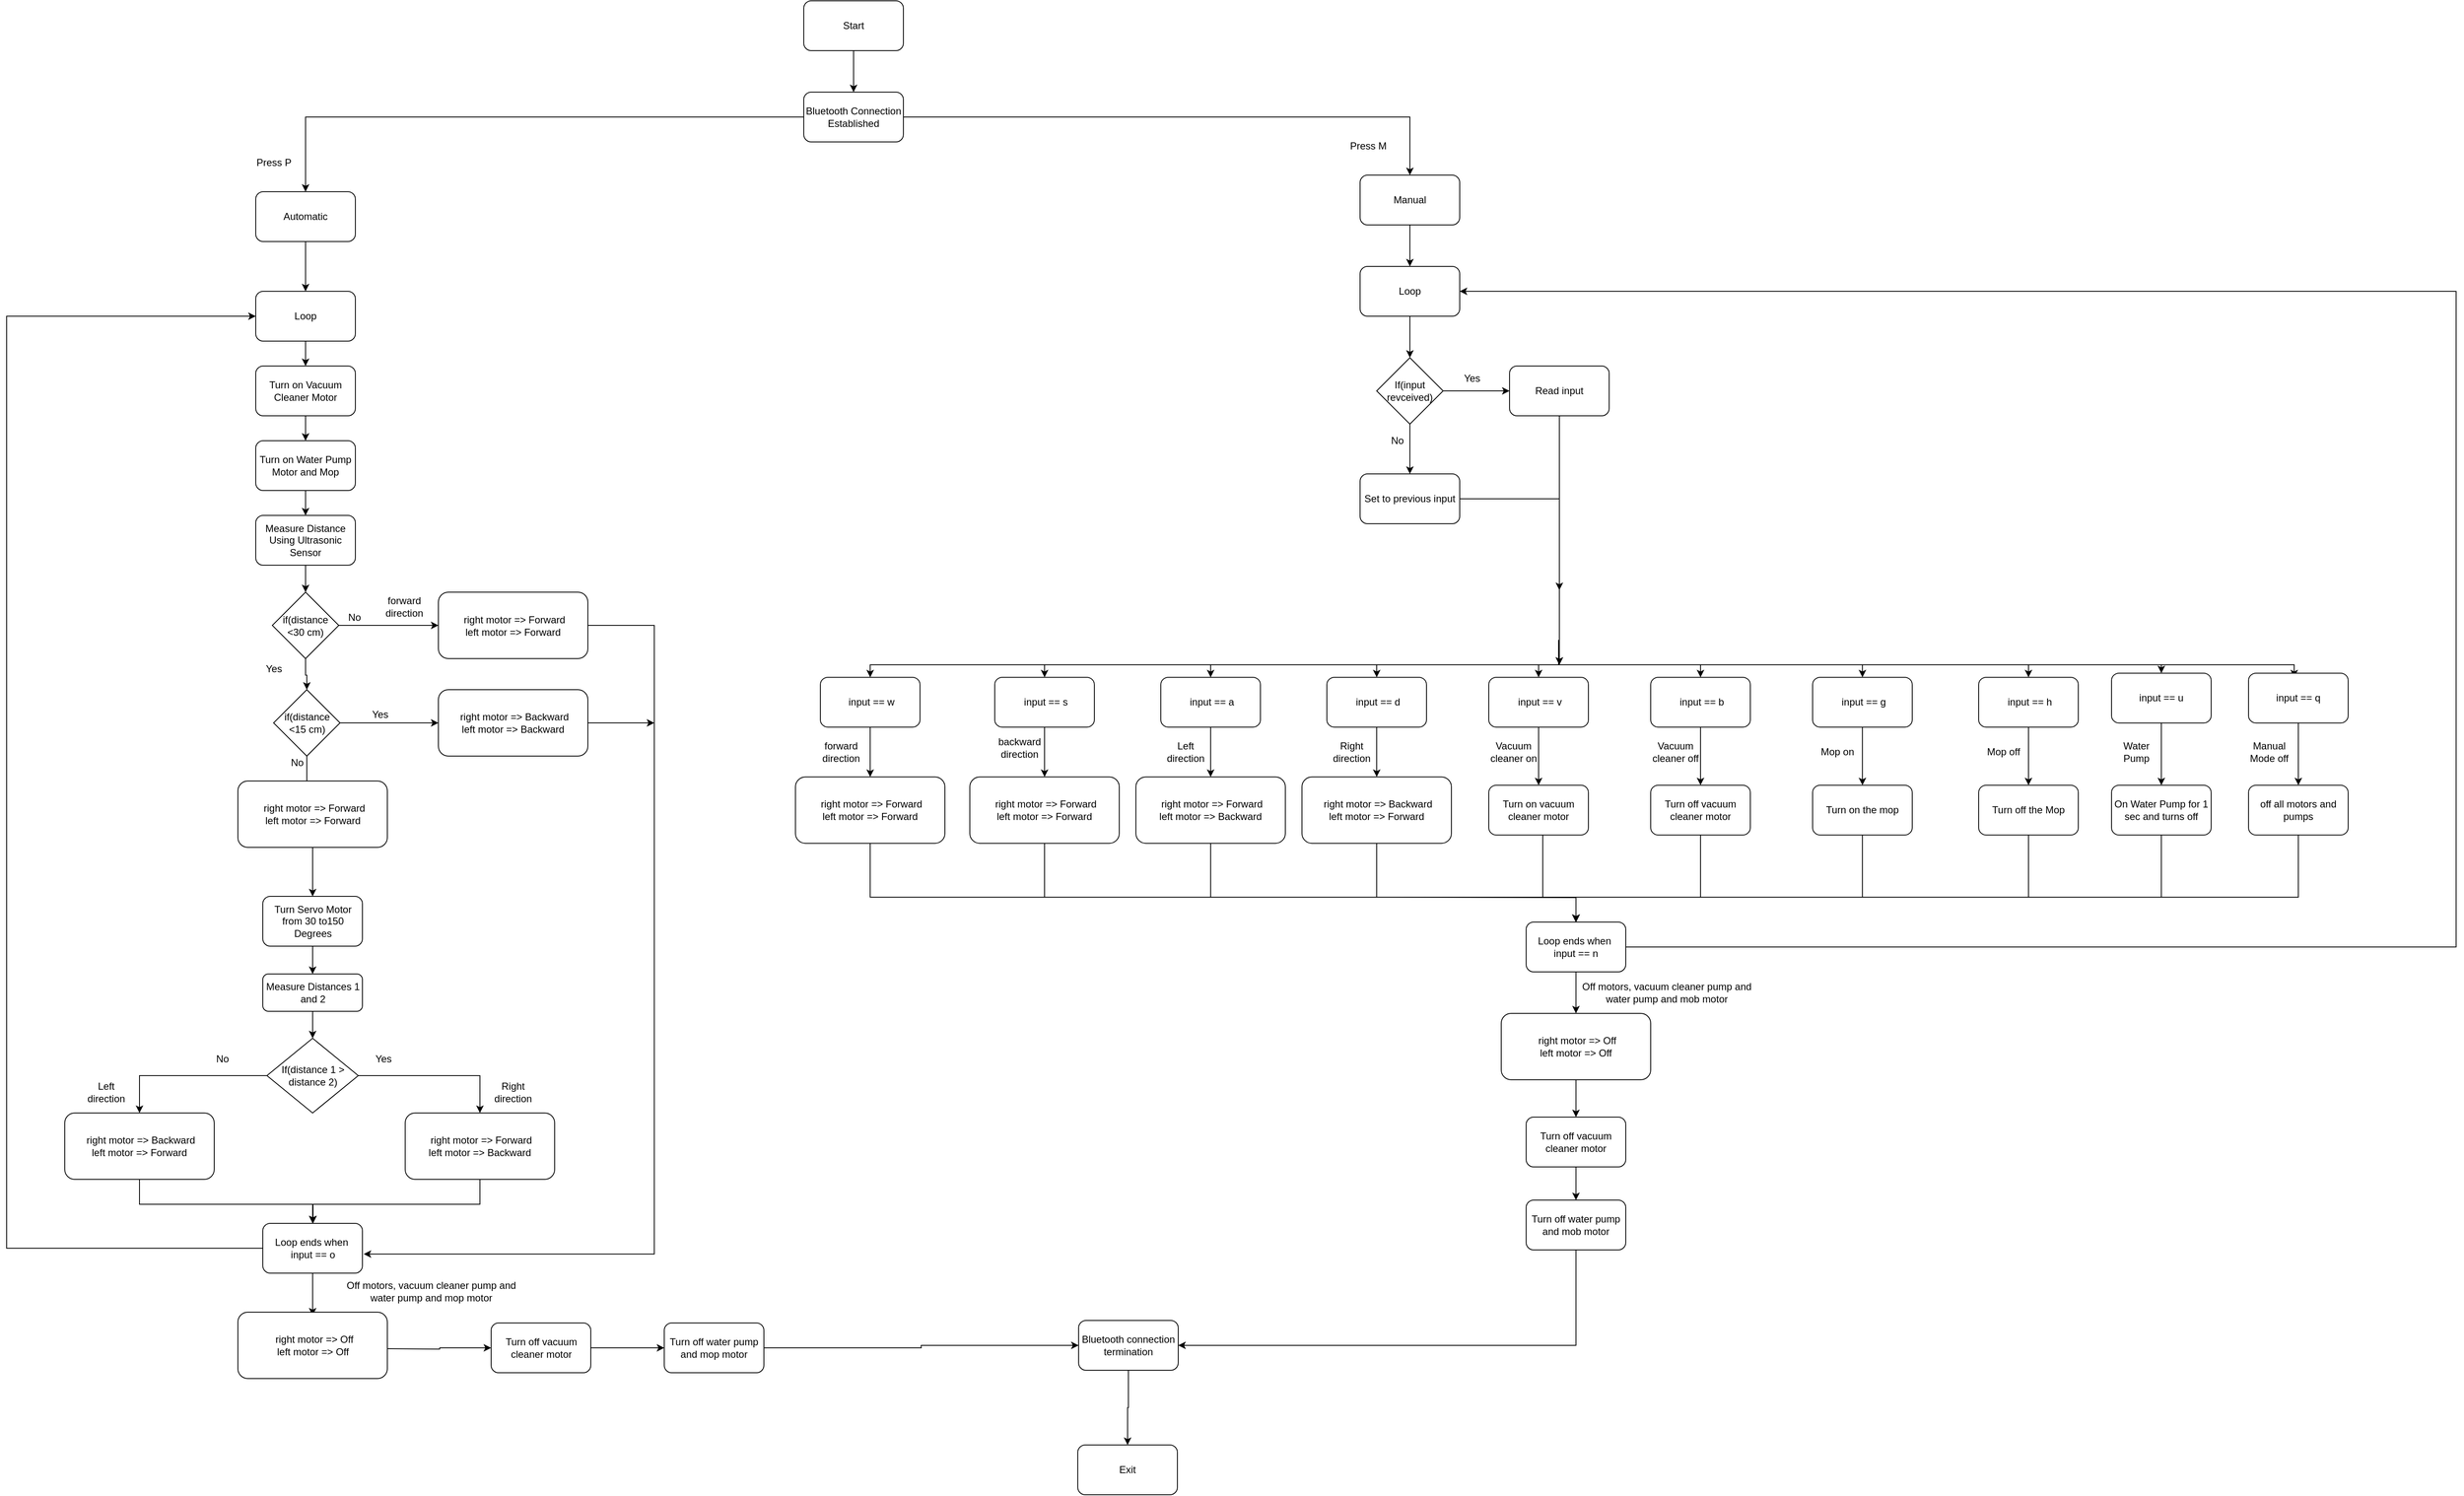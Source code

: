 <mxfile version="21.2.8" type="device">
  <diagram id="C5RBs43oDa-KdzZeNtuy" name="Page-1">
    <mxGraphModel dx="2704" dy="629" grid="1" gridSize="10" guides="1" tooltips="1" connect="1" arrows="1" fold="1" page="1" pageScale="1" pageWidth="827" pageHeight="1169" math="0" shadow="0">
      <root>
        <mxCell id="WIyWlLk6GJQsqaUBKTNV-0" />
        <mxCell id="WIyWlLk6GJQsqaUBKTNV-1" parent="WIyWlLk6GJQsqaUBKTNV-0" />
        <mxCell id="lOP-oivhJxufMwN-QA7x-158" style="edgeStyle=orthogonalEdgeStyle;rounded=0;orthogonalLoop=1;jettySize=auto;html=1;entryX=0.5;entryY=0;entryDx=0;entryDy=0;" parent="WIyWlLk6GJQsqaUBKTNV-1" source="lOP-oivhJxufMwN-QA7x-159" target="lOP-oivhJxufMwN-QA7x-300" edge="1">
          <mxGeometry relative="1" as="geometry" />
        </mxCell>
        <mxCell id="lOP-oivhJxufMwN-QA7x-159" value="Start" style="rounded=1;whiteSpace=wrap;html=1;" parent="WIyWlLk6GJQsqaUBKTNV-1" vertex="1">
          <mxGeometry x="-610" y="90" width="120" height="60" as="geometry" />
        </mxCell>
        <mxCell id="lOP-oivhJxufMwN-QA7x-160" style="edgeStyle=orthogonalEdgeStyle;rounded=0;orthogonalLoop=1;jettySize=auto;html=1;" parent="WIyWlLk6GJQsqaUBKTNV-1" source="lOP-oivhJxufMwN-QA7x-161" target="lOP-oivhJxufMwN-QA7x-224" edge="1">
          <mxGeometry relative="1" as="geometry" />
        </mxCell>
        <mxCell id="lOP-oivhJxufMwN-QA7x-161" value="Automatic" style="rounded=1;whiteSpace=wrap;html=1;" parent="WIyWlLk6GJQsqaUBKTNV-1" vertex="1">
          <mxGeometry x="-1270" y="320" width="120" height="60" as="geometry" />
        </mxCell>
        <mxCell id="lOP-oivhJxufMwN-QA7x-162" style="edgeStyle=orthogonalEdgeStyle;rounded=0;orthogonalLoop=1;jettySize=auto;html=1;entryX=0.5;entryY=0;entryDx=0;entryDy=0;" parent="WIyWlLk6GJQsqaUBKTNV-1" source="lOP-oivhJxufMwN-QA7x-163" target="lOP-oivhJxufMwN-QA7x-165" edge="1">
          <mxGeometry relative="1" as="geometry" />
        </mxCell>
        <mxCell id="lOP-oivhJxufMwN-QA7x-163" value="Manual" style="rounded=1;whiteSpace=wrap;html=1;" parent="WIyWlLk6GJQsqaUBKTNV-1" vertex="1">
          <mxGeometry x="60" y="300" width="120" height="60" as="geometry" />
        </mxCell>
        <mxCell id="lOP-oivhJxufMwN-QA7x-164" style="edgeStyle=orthogonalEdgeStyle;rounded=0;orthogonalLoop=1;jettySize=auto;html=1;entryX=0.5;entryY=0;entryDx=0;entryDy=0;" parent="WIyWlLk6GJQsqaUBKTNV-1" source="lOP-oivhJxufMwN-QA7x-165" target="lOP-oivhJxufMwN-QA7x-168" edge="1">
          <mxGeometry relative="1" as="geometry" />
        </mxCell>
        <mxCell id="lOP-oivhJxufMwN-QA7x-165" value="Loop" style="rounded=1;whiteSpace=wrap;html=1;" parent="WIyWlLk6GJQsqaUBKTNV-1" vertex="1">
          <mxGeometry x="60" y="410" width="120" height="60" as="geometry" />
        </mxCell>
        <mxCell id="lOP-oivhJxufMwN-QA7x-166" style="edgeStyle=orthogonalEdgeStyle;rounded=0;orthogonalLoop=1;jettySize=auto;html=1;" parent="WIyWlLk6GJQsqaUBKTNV-1" source="lOP-oivhJxufMwN-QA7x-168" target="lOP-oivhJxufMwN-QA7x-172" edge="1">
          <mxGeometry relative="1" as="geometry" />
        </mxCell>
        <mxCell id="lOP-oivhJxufMwN-QA7x-167" style="edgeStyle=orthogonalEdgeStyle;rounded=0;orthogonalLoop=1;jettySize=auto;html=1;" parent="WIyWlLk6GJQsqaUBKTNV-1" source="lOP-oivhJxufMwN-QA7x-168" target="lOP-oivhJxufMwN-QA7x-170" edge="1">
          <mxGeometry relative="1" as="geometry" />
        </mxCell>
        <mxCell id="lOP-oivhJxufMwN-QA7x-168" value="If(input revceived)" style="rhombus;whiteSpace=wrap;html=1;" parent="WIyWlLk6GJQsqaUBKTNV-1" vertex="1">
          <mxGeometry x="80" y="520" width="80" height="80" as="geometry" />
        </mxCell>
        <mxCell id="lOP-oivhJxufMwN-QA7x-169" style="edgeStyle=orthogonalEdgeStyle;rounded=0;orthogonalLoop=1;jettySize=auto;html=1;" parent="WIyWlLk6GJQsqaUBKTNV-1" source="lOP-oivhJxufMwN-QA7x-170" edge="1">
          <mxGeometry relative="1" as="geometry">
            <mxPoint x="300" y="890" as="targetPoint" />
            <Array as="points">
              <mxPoint x="300" y="770" />
              <mxPoint x="300" y="770" />
            </Array>
          </mxGeometry>
        </mxCell>
        <mxCell id="1egXLDII_jrvKTKSZHSr-27" style="edgeStyle=orthogonalEdgeStyle;rounded=0;orthogonalLoop=1;jettySize=auto;html=1;" parent="WIyWlLk6GJQsqaUBKTNV-1" source="lOP-oivhJxufMwN-QA7x-170" target="lOP-oivhJxufMwN-QA7x-188" edge="1">
          <mxGeometry relative="1" as="geometry">
            <Array as="points">
              <mxPoint x="300" y="890" />
              <mxPoint x="-530" y="890" />
            </Array>
          </mxGeometry>
        </mxCell>
        <mxCell id="1egXLDII_jrvKTKSZHSr-28" style="edgeStyle=orthogonalEdgeStyle;rounded=0;orthogonalLoop=1;jettySize=auto;html=1;" parent="WIyWlLk6GJQsqaUBKTNV-1" source="lOP-oivhJxufMwN-QA7x-170" target="lOP-oivhJxufMwN-QA7x-190" edge="1">
          <mxGeometry relative="1" as="geometry">
            <Array as="points">
              <mxPoint x="300" y="890" />
              <mxPoint x="-320" y="890" />
            </Array>
          </mxGeometry>
        </mxCell>
        <mxCell id="1egXLDII_jrvKTKSZHSr-29" style="edgeStyle=orthogonalEdgeStyle;rounded=0;orthogonalLoop=1;jettySize=auto;html=1;" parent="WIyWlLk6GJQsqaUBKTNV-1" source="lOP-oivhJxufMwN-QA7x-170" target="lOP-oivhJxufMwN-QA7x-192" edge="1">
          <mxGeometry relative="1" as="geometry">
            <Array as="points">
              <mxPoint x="300" y="890" />
              <mxPoint x="-120" y="890" />
            </Array>
          </mxGeometry>
        </mxCell>
        <mxCell id="1egXLDII_jrvKTKSZHSr-30" style="edgeStyle=orthogonalEdgeStyle;rounded=0;orthogonalLoop=1;jettySize=auto;html=1;" parent="WIyWlLk6GJQsqaUBKTNV-1" source="lOP-oivhJxufMwN-QA7x-170" target="lOP-oivhJxufMwN-QA7x-194" edge="1">
          <mxGeometry relative="1" as="geometry">
            <Array as="points">
              <mxPoint x="300" y="890" />
              <mxPoint x="80" y="890" />
            </Array>
          </mxGeometry>
        </mxCell>
        <mxCell id="1egXLDII_jrvKTKSZHSr-32" style="edgeStyle=orthogonalEdgeStyle;rounded=0;orthogonalLoop=1;jettySize=auto;html=1;" parent="WIyWlLk6GJQsqaUBKTNV-1" source="lOP-oivhJxufMwN-QA7x-170" edge="1">
          <mxGeometry relative="1" as="geometry">
            <mxPoint x="300" y="800" as="targetPoint" />
          </mxGeometry>
        </mxCell>
        <mxCell id="1egXLDII_jrvKTKSZHSr-33" style="edgeStyle=orthogonalEdgeStyle;rounded=0;orthogonalLoop=1;jettySize=auto;html=1;" parent="WIyWlLk6GJQsqaUBKTNV-1" source="lOP-oivhJxufMwN-QA7x-170" target="lOP-oivhJxufMwN-QA7x-207" edge="1">
          <mxGeometry relative="1" as="geometry">
            <Array as="points">
              <mxPoint x="300" y="890" />
              <mxPoint x="470" y="890" />
            </Array>
          </mxGeometry>
        </mxCell>
        <mxCell id="1egXLDII_jrvKTKSZHSr-35" style="edgeStyle=orthogonalEdgeStyle;rounded=0;orthogonalLoop=1;jettySize=auto;html=1;entryX=0.5;entryY=0;entryDx=0;entryDy=0;" parent="WIyWlLk6GJQsqaUBKTNV-1" source="lOP-oivhJxufMwN-QA7x-170" target="lOP-oivhJxufMwN-QA7x-209" edge="1">
          <mxGeometry relative="1" as="geometry">
            <Array as="points">
              <mxPoint x="300" y="890" />
              <mxPoint x="665" y="890" />
            </Array>
          </mxGeometry>
        </mxCell>
        <mxCell id="1egXLDII_jrvKTKSZHSr-36" style="edgeStyle=orthogonalEdgeStyle;rounded=0;orthogonalLoop=1;jettySize=auto;html=1;" parent="WIyWlLk6GJQsqaUBKTNV-1" source="lOP-oivhJxufMwN-QA7x-170" target="lOP-oivhJxufMwN-QA7x-211" edge="1">
          <mxGeometry relative="1" as="geometry">
            <Array as="points">
              <mxPoint x="300" y="890" />
              <mxPoint x="865" y="890" />
            </Array>
          </mxGeometry>
        </mxCell>
        <mxCell id="1egXLDII_jrvKTKSZHSr-37" style="edgeStyle=orthogonalEdgeStyle;rounded=0;orthogonalLoop=1;jettySize=auto;html=1;" parent="WIyWlLk6GJQsqaUBKTNV-1" source="lOP-oivhJxufMwN-QA7x-170" target="OtY0IAZF2U9ptVv0vsev-0" edge="1">
          <mxGeometry relative="1" as="geometry">
            <Array as="points">
              <mxPoint x="300" y="890" />
              <mxPoint x="1025" y="890" />
            </Array>
          </mxGeometry>
        </mxCell>
        <mxCell id="1egXLDII_jrvKTKSZHSr-38" style="edgeStyle=orthogonalEdgeStyle;rounded=0;orthogonalLoop=1;jettySize=auto;html=1;" parent="WIyWlLk6GJQsqaUBKTNV-1" source="lOP-oivhJxufMwN-QA7x-170" target="lOP-oivhJxufMwN-QA7x-205" edge="1">
          <mxGeometry relative="1" as="geometry">
            <Array as="points">
              <mxPoint x="300" y="890" />
              <mxPoint x="275" y="890" />
            </Array>
          </mxGeometry>
        </mxCell>
        <mxCell id="lOP-oivhJxufMwN-QA7x-170" value="Read input" style="rounded=1;whiteSpace=wrap;html=1;" parent="WIyWlLk6GJQsqaUBKTNV-1" vertex="1">
          <mxGeometry x="240" y="530" width="120" height="60" as="geometry" />
        </mxCell>
        <mxCell id="lOP-oivhJxufMwN-QA7x-171" style="edgeStyle=orthogonalEdgeStyle;rounded=0;orthogonalLoop=1;jettySize=auto;html=1;" parent="WIyWlLk6GJQsqaUBKTNV-1" source="lOP-oivhJxufMwN-QA7x-172" edge="1">
          <mxGeometry relative="1" as="geometry">
            <mxPoint x="300" y="890" as="targetPoint" />
            <Array as="points">
              <mxPoint x="300" y="690" />
            </Array>
          </mxGeometry>
        </mxCell>
        <mxCell id="lOP-oivhJxufMwN-QA7x-172" value="Set to previous input" style="rounded=1;whiteSpace=wrap;html=1;" parent="WIyWlLk6GJQsqaUBKTNV-1" vertex="1">
          <mxGeometry x="60" y="660" width="120" height="60" as="geometry" />
        </mxCell>
        <mxCell id="lOP-oivhJxufMwN-QA7x-187" style="edgeStyle=orthogonalEdgeStyle;rounded=0;orthogonalLoop=1;jettySize=auto;html=1;entryX=0.5;entryY=0;entryDx=0;entryDy=0;" parent="WIyWlLk6GJQsqaUBKTNV-1" source="lOP-oivhJxufMwN-QA7x-188" target="lOP-oivhJxufMwN-QA7x-196" edge="1">
          <mxGeometry relative="1" as="geometry" />
        </mxCell>
        <mxCell id="lOP-oivhJxufMwN-QA7x-188" value="&amp;nbsp;input == w" style="rounded=1;whiteSpace=wrap;html=1;" parent="WIyWlLk6GJQsqaUBKTNV-1" vertex="1">
          <mxGeometry x="-590" y="905.07" width="120" height="60" as="geometry" />
        </mxCell>
        <mxCell id="lOP-oivhJxufMwN-QA7x-189" style="edgeStyle=orthogonalEdgeStyle;rounded=0;orthogonalLoop=1;jettySize=auto;html=1;" parent="WIyWlLk6GJQsqaUBKTNV-1" source="lOP-oivhJxufMwN-QA7x-190" target="lOP-oivhJxufMwN-QA7x-198" edge="1">
          <mxGeometry relative="1" as="geometry" />
        </mxCell>
        <mxCell id="lOP-oivhJxufMwN-QA7x-190" value="&amp;nbsp;input == s" style="rounded=1;whiteSpace=wrap;html=1;" parent="WIyWlLk6GJQsqaUBKTNV-1" vertex="1">
          <mxGeometry x="-380" y="905.07" width="120" height="60" as="geometry" />
        </mxCell>
        <mxCell id="lOP-oivhJxufMwN-QA7x-191" style="edgeStyle=orthogonalEdgeStyle;rounded=0;orthogonalLoop=1;jettySize=auto;html=1;" parent="WIyWlLk6GJQsqaUBKTNV-1" source="lOP-oivhJxufMwN-QA7x-192" target="lOP-oivhJxufMwN-QA7x-201" edge="1">
          <mxGeometry relative="1" as="geometry" />
        </mxCell>
        <mxCell id="lOP-oivhJxufMwN-QA7x-192" value="&amp;nbsp;input == a" style="rounded=1;whiteSpace=wrap;html=1;" parent="WIyWlLk6GJQsqaUBKTNV-1" vertex="1">
          <mxGeometry x="-180" y="905.07" width="120" height="60" as="geometry" />
        </mxCell>
        <mxCell id="lOP-oivhJxufMwN-QA7x-193" style="edgeStyle=orthogonalEdgeStyle;rounded=0;orthogonalLoop=1;jettySize=auto;html=1;entryX=0.5;entryY=0;entryDx=0;entryDy=0;" parent="WIyWlLk6GJQsqaUBKTNV-1" source="lOP-oivhJxufMwN-QA7x-194" target="lOP-oivhJxufMwN-QA7x-203" edge="1">
          <mxGeometry relative="1" as="geometry" />
        </mxCell>
        <mxCell id="lOP-oivhJxufMwN-QA7x-194" value="&amp;nbsp;input == d" style="rounded=1;whiteSpace=wrap;html=1;" parent="WIyWlLk6GJQsqaUBKTNV-1" vertex="1">
          <mxGeometry x="20" y="905.07" width="120" height="60" as="geometry" />
        </mxCell>
        <mxCell id="lOP-oivhJxufMwN-QA7x-195" style="edgeStyle=orthogonalEdgeStyle;rounded=0;orthogonalLoop=1;jettySize=auto;html=1;" parent="WIyWlLk6GJQsqaUBKTNV-1" source="lOP-oivhJxufMwN-QA7x-196" target="lOP-oivhJxufMwN-QA7x-222" edge="1">
          <mxGeometry relative="1" as="geometry">
            <Array as="points">
              <mxPoint x="-530" y="1170" />
              <mxPoint x="320" y="1170" />
            </Array>
          </mxGeometry>
        </mxCell>
        <mxCell id="lOP-oivhJxufMwN-QA7x-196" value="&amp;nbsp;right motor =&amp;gt; Forward&lt;br&gt;left motor =&amp;gt; Forward" style="rounded=1;whiteSpace=wrap;html=1;" parent="WIyWlLk6GJQsqaUBKTNV-1" vertex="1">
          <mxGeometry x="-620" y="1025.07" width="180" height="80" as="geometry" />
        </mxCell>
        <mxCell id="lOP-oivhJxufMwN-QA7x-197" style="edgeStyle=orthogonalEdgeStyle;rounded=0;orthogonalLoop=1;jettySize=auto;html=1;" parent="WIyWlLk6GJQsqaUBKTNV-1" source="lOP-oivhJxufMwN-QA7x-198" target="lOP-oivhJxufMwN-QA7x-222" edge="1">
          <mxGeometry relative="1" as="geometry">
            <Array as="points">
              <mxPoint x="-320" y="1170" />
              <mxPoint x="320" y="1170" />
            </Array>
          </mxGeometry>
        </mxCell>
        <mxCell id="lOP-oivhJxufMwN-QA7x-198" value="&amp;nbsp;right motor =&amp;gt; Forward&lt;br&gt;left motor =&amp;gt; Forward" style="rounded=1;whiteSpace=wrap;html=1;" parent="WIyWlLk6GJQsqaUBKTNV-1" vertex="1">
          <mxGeometry x="-410" y="1025.07" width="180" height="80" as="geometry" />
        </mxCell>
        <mxCell id="lOP-oivhJxufMwN-QA7x-199" style="edgeStyle=orthogonalEdgeStyle;rounded=0;orthogonalLoop=1;jettySize=auto;html=1;" parent="WIyWlLk6GJQsqaUBKTNV-1" target="lOP-oivhJxufMwN-QA7x-222" edge="1">
          <mxGeometry relative="1" as="geometry">
            <mxPoint x="90" y="1170" as="sourcePoint" />
          </mxGeometry>
        </mxCell>
        <mxCell id="lOP-oivhJxufMwN-QA7x-200" style="edgeStyle=orthogonalEdgeStyle;rounded=0;orthogonalLoop=1;jettySize=auto;html=1;" parent="WIyWlLk6GJQsqaUBKTNV-1" source="lOP-oivhJxufMwN-QA7x-201" target="lOP-oivhJxufMwN-QA7x-222" edge="1">
          <mxGeometry relative="1" as="geometry">
            <Array as="points">
              <mxPoint x="-120" y="1170" />
              <mxPoint x="320" y="1170" />
            </Array>
          </mxGeometry>
        </mxCell>
        <mxCell id="lOP-oivhJxufMwN-QA7x-201" value="&amp;nbsp;right motor =&amp;gt; Forward&lt;br&gt;left motor =&amp;gt; Backward" style="rounded=1;whiteSpace=wrap;html=1;" parent="WIyWlLk6GJQsqaUBKTNV-1" vertex="1">
          <mxGeometry x="-210" y="1025.07" width="180" height="80" as="geometry" />
        </mxCell>
        <mxCell id="lOP-oivhJxufMwN-QA7x-202" style="edgeStyle=orthogonalEdgeStyle;rounded=0;orthogonalLoop=1;jettySize=auto;html=1;" parent="WIyWlLk6GJQsqaUBKTNV-1" source="lOP-oivhJxufMwN-QA7x-203" target="lOP-oivhJxufMwN-QA7x-222" edge="1">
          <mxGeometry relative="1" as="geometry">
            <Array as="points">
              <mxPoint x="80" y="1170" />
              <mxPoint x="320" y="1170" />
            </Array>
          </mxGeometry>
        </mxCell>
        <mxCell id="lOP-oivhJxufMwN-QA7x-203" value="&amp;nbsp;right motor =&amp;gt; Backward&lt;br&gt;left motor =&amp;gt; Forward" style="rounded=1;whiteSpace=wrap;html=1;" parent="WIyWlLk6GJQsqaUBKTNV-1" vertex="1">
          <mxGeometry x="-10" y="1025.07" width="180" height="80" as="geometry" />
        </mxCell>
        <mxCell id="lOP-oivhJxufMwN-QA7x-204" style="edgeStyle=orthogonalEdgeStyle;rounded=0;orthogonalLoop=1;jettySize=auto;html=1;" parent="WIyWlLk6GJQsqaUBKTNV-1" source="lOP-oivhJxufMwN-QA7x-205" target="lOP-oivhJxufMwN-QA7x-213" edge="1">
          <mxGeometry relative="1" as="geometry" />
        </mxCell>
        <mxCell id="lOP-oivhJxufMwN-QA7x-205" value="&amp;nbsp;input == v" style="rounded=1;whiteSpace=wrap;html=1;" parent="WIyWlLk6GJQsqaUBKTNV-1" vertex="1">
          <mxGeometry x="215" y="905.07" width="120" height="60" as="geometry" />
        </mxCell>
        <mxCell id="lOP-oivhJxufMwN-QA7x-206" style="edgeStyle=orthogonalEdgeStyle;rounded=0;orthogonalLoop=1;jettySize=auto;html=1;" parent="WIyWlLk6GJQsqaUBKTNV-1" source="lOP-oivhJxufMwN-QA7x-207" target="lOP-oivhJxufMwN-QA7x-215" edge="1">
          <mxGeometry relative="1" as="geometry" />
        </mxCell>
        <mxCell id="lOP-oivhJxufMwN-QA7x-207" value="&amp;nbsp;input == b" style="rounded=1;whiteSpace=wrap;html=1;" parent="WIyWlLk6GJQsqaUBKTNV-1" vertex="1">
          <mxGeometry x="410" y="905.07" width="120" height="60" as="geometry" />
        </mxCell>
        <mxCell id="lOP-oivhJxufMwN-QA7x-208" style="edgeStyle=orthogonalEdgeStyle;rounded=0;orthogonalLoop=1;jettySize=auto;html=1;" parent="WIyWlLk6GJQsqaUBKTNV-1" source="lOP-oivhJxufMwN-QA7x-209" target="lOP-oivhJxufMwN-QA7x-217" edge="1">
          <mxGeometry relative="1" as="geometry" />
        </mxCell>
        <mxCell id="lOP-oivhJxufMwN-QA7x-209" value="&amp;nbsp;input == g" style="rounded=1;whiteSpace=wrap;html=1;" parent="WIyWlLk6GJQsqaUBKTNV-1" vertex="1">
          <mxGeometry x="605" y="905.07" width="120" height="60" as="geometry" />
        </mxCell>
        <mxCell id="lOP-oivhJxufMwN-QA7x-210" style="edgeStyle=orthogonalEdgeStyle;rounded=0;orthogonalLoop=1;jettySize=auto;html=1;" parent="WIyWlLk6GJQsqaUBKTNV-1" source="lOP-oivhJxufMwN-QA7x-211" target="lOP-oivhJxufMwN-QA7x-219" edge="1">
          <mxGeometry relative="1" as="geometry" />
        </mxCell>
        <mxCell id="lOP-oivhJxufMwN-QA7x-211" value="&amp;nbsp;input == h" style="rounded=1;whiteSpace=wrap;html=1;" parent="WIyWlLk6GJQsqaUBKTNV-1" vertex="1">
          <mxGeometry x="805" y="905.07" width="120" height="60" as="geometry" />
        </mxCell>
        <mxCell id="lOP-oivhJxufMwN-QA7x-212" style="edgeStyle=orthogonalEdgeStyle;rounded=0;orthogonalLoop=1;jettySize=auto;html=1;entryX=0.5;entryY=0;entryDx=0;entryDy=0;" parent="WIyWlLk6GJQsqaUBKTNV-1" source="lOP-oivhJxufMwN-QA7x-213" target="lOP-oivhJxufMwN-QA7x-222" edge="1">
          <mxGeometry relative="1" as="geometry">
            <Array as="points">
              <mxPoint x="280" y="1170" />
              <mxPoint x="320" y="1170" />
            </Array>
          </mxGeometry>
        </mxCell>
        <mxCell id="lOP-oivhJxufMwN-QA7x-213" value="Turn on vacuum cleaner motor" style="rounded=1;whiteSpace=wrap;html=1;" parent="WIyWlLk6GJQsqaUBKTNV-1" vertex="1">
          <mxGeometry x="215" y="1035.07" width="120" height="60" as="geometry" />
        </mxCell>
        <mxCell id="1egXLDII_jrvKTKSZHSr-39" style="edgeStyle=orthogonalEdgeStyle;rounded=0;orthogonalLoop=1;jettySize=auto;html=1;" parent="WIyWlLk6GJQsqaUBKTNV-1" source="lOP-oivhJxufMwN-QA7x-215" target="lOP-oivhJxufMwN-QA7x-222" edge="1">
          <mxGeometry relative="1" as="geometry">
            <Array as="points">
              <mxPoint x="470" y="1170" />
              <mxPoint x="320" y="1170" />
            </Array>
          </mxGeometry>
        </mxCell>
        <mxCell id="lOP-oivhJxufMwN-QA7x-215" value="Turn off vacuum cleaner motor" style="rounded=1;whiteSpace=wrap;html=1;" parent="WIyWlLk6GJQsqaUBKTNV-1" vertex="1">
          <mxGeometry x="410" y="1035.07" width="120" height="60" as="geometry" />
        </mxCell>
        <mxCell id="1egXLDII_jrvKTKSZHSr-40" style="edgeStyle=orthogonalEdgeStyle;rounded=0;orthogonalLoop=1;jettySize=auto;html=1;" parent="WIyWlLk6GJQsqaUBKTNV-1" source="lOP-oivhJxufMwN-QA7x-217" target="lOP-oivhJxufMwN-QA7x-222" edge="1">
          <mxGeometry relative="1" as="geometry">
            <Array as="points">
              <mxPoint x="665" y="1170" />
              <mxPoint x="320" y="1170" />
            </Array>
          </mxGeometry>
        </mxCell>
        <mxCell id="lOP-oivhJxufMwN-QA7x-217" value="Turn on the mop" style="rounded=1;whiteSpace=wrap;html=1;" parent="WIyWlLk6GJQsqaUBKTNV-1" vertex="1">
          <mxGeometry x="605" y="1035.07" width="120" height="60" as="geometry" />
        </mxCell>
        <mxCell id="1egXLDII_jrvKTKSZHSr-41" style="edgeStyle=orthogonalEdgeStyle;rounded=0;orthogonalLoop=1;jettySize=auto;html=1;" parent="WIyWlLk6GJQsqaUBKTNV-1" source="lOP-oivhJxufMwN-QA7x-219" target="lOP-oivhJxufMwN-QA7x-222" edge="1">
          <mxGeometry relative="1" as="geometry">
            <Array as="points">
              <mxPoint x="865" y="1170" />
              <mxPoint x="320" y="1170" />
            </Array>
          </mxGeometry>
        </mxCell>
        <mxCell id="lOP-oivhJxufMwN-QA7x-219" value="Turn off the Mop" style="rounded=1;whiteSpace=wrap;html=1;" parent="WIyWlLk6GJQsqaUBKTNV-1" vertex="1">
          <mxGeometry x="805" y="1035.07" width="120" height="60" as="geometry" />
        </mxCell>
        <mxCell id="lOP-oivhJxufMwN-QA7x-220" style="edgeStyle=orthogonalEdgeStyle;rounded=0;orthogonalLoop=1;jettySize=auto;html=1;" parent="WIyWlLk6GJQsqaUBKTNV-1" source="lOP-oivhJxufMwN-QA7x-222" edge="1">
          <mxGeometry relative="1" as="geometry">
            <mxPoint x="180" y="440" as="targetPoint" />
            <Array as="points">
              <mxPoint x="1380" y="1230" />
              <mxPoint x="1380" y="440" />
            </Array>
          </mxGeometry>
        </mxCell>
        <mxCell id="lOP-oivhJxufMwN-QA7x-221" style="edgeStyle=orthogonalEdgeStyle;rounded=0;orthogonalLoop=1;jettySize=auto;html=1;entryX=0.5;entryY=0;entryDx=0;entryDy=0;" parent="WIyWlLk6GJQsqaUBKTNV-1" source="lOP-oivhJxufMwN-QA7x-222" target="lOP-oivhJxufMwN-QA7x-286" edge="1">
          <mxGeometry relative="1" as="geometry" />
        </mxCell>
        <mxCell id="lOP-oivhJxufMwN-QA7x-222" value="Loop ends when&amp;nbsp;&lt;br&gt;input == n" style="rounded=1;whiteSpace=wrap;html=1;" parent="WIyWlLk6GJQsqaUBKTNV-1" vertex="1">
          <mxGeometry x="260" y="1200" width="120" height="60" as="geometry" />
        </mxCell>
        <mxCell id="lOP-oivhJxufMwN-QA7x-223" style="edgeStyle=orthogonalEdgeStyle;rounded=0;orthogonalLoop=1;jettySize=auto;html=1;" parent="WIyWlLk6GJQsqaUBKTNV-1" source="lOP-oivhJxufMwN-QA7x-224" target="lOP-oivhJxufMwN-QA7x-265" edge="1">
          <mxGeometry relative="1" as="geometry" />
        </mxCell>
        <mxCell id="lOP-oivhJxufMwN-QA7x-224" value="Loop" style="rounded=1;whiteSpace=wrap;html=1;" parent="WIyWlLk6GJQsqaUBKTNV-1" vertex="1">
          <mxGeometry x="-1270" y="440" width="120" height="60" as="geometry" />
        </mxCell>
        <mxCell id="lOP-oivhJxufMwN-QA7x-225" style="edgeStyle=orthogonalEdgeStyle;rounded=0;orthogonalLoop=1;jettySize=auto;html=1;entryX=0.5;entryY=0;entryDx=0;entryDy=0;" parent="WIyWlLk6GJQsqaUBKTNV-1" source="lOP-oivhJxufMwN-QA7x-226" target="lOP-oivhJxufMwN-QA7x-229" edge="1">
          <mxGeometry relative="1" as="geometry" />
        </mxCell>
        <mxCell id="lOP-oivhJxufMwN-QA7x-226" value="Measure Distance Using Ultrasonic Sensor" style="rounded=1;whiteSpace=wrap;html=1;" parent="WIyWlLk6GJQsqaUBKTNV-1" vertex="1">
          <mxGeometry x="-1270" y="710" width="120" height="60" as="geometry" />
        </mxCell>
        <mxCell id="lOP-oivhJxufMwN-QA7x-227" style="edgeStyle=orthogonalEdgeStyle;rounded=0;orthogonalLoop=1;jettySize=auto;html=1;" parent="WIyWlLk6GJQsqaUBKTNV-1" source="lOP-oivhJxufMwN-QA7x-229" target="lOP-oivhJxufMwN-QA7x-231" edge="1">
          <mxGeometry relative="1" as="geometry" />
        </mxCell>
        <mxCell id="1egXLDII_jrvKTKSZHSr-14" style="edgeStyle=orthogonalEdgeStyle;rounded=0;orthogonalLoop=1;jettySize=auto;html=1;entryX=0.5;entryY=0;entryDx=0;entryDy=0;" parent="WIyWlLk6GJQsqaUBKTNV-1" source="lOP-oivhJxufMwN-QA7x-229" target="1egXLDII_jrvKTKSZHSr-0" edge="1">
          <mxGeometry relative="1" as="geometry" />
        </mxCell>
        <mxCell id="lOP-oivhJxufMwN-QA7x-229" value="if(distance &amp;lt;30 cm)" style="rhombus;whiteSpace=wrap;html=1;" parent="WIyWlLk6GJQsqaUBKTNV-1" vertex="1">
          <mxGeometry x="-1250" y="802.5" width="80" height="80" as="geometry" />
        </mxCell>
        <mxCell id="1egXLDII_jrvKTKSZHSr-47" style="edgeStyle=orthogonalEdgeStyle;rounded=0;orthogonalLoop=1;jettySize=auto;html=1;" parent="WIyWlLk6GJQsqaUBKTNV-1" source="lOP-oivhJxufMwN-QA7x-231" edge="1">
          <mxGeometry relative="1" as="geometry">
            <mxPoint x="-1140" y="1600" as="targetPoint" />
            <Array as="points">
              <mxPoint x="-790" y="843" />
              <mxPoint x="-790" y="1600" />
            </Array>
          </mxGeometry>
        </mxCell>
        <mxCell id="lOP-oivhJxufMwN-QA7x-231" value="&amp;nbsp;right motor =&amp;gt; Forward&lt;br&gt;left motor =&amp;gt; Forward" style="rounded=1;whiteSpace=wrap;html=1;" parent="WIyWlLk6GJQsqaUBKTNV-1" vertex="1">
          <mxGeometry x="-1050" y="802.5" width="180" height="80" as="geometry" />
        </mxCell>
        <mxCell id="lOP-oivhJxufMwN-QA7x-234" style="edgeStyle=orthogonalEdgeStyle;rounded=0;orthogonalLoop=1;jettySize=auto;html=1;entryX=0.5;entryY=0;entryDx=0;entryDy=0;" parent="WIyWlLk6GJQsqaUBKTNV-1" source="lOP-oivhJxufMwN-QA7x-235" target="lOP-oivhJxufMwN-QA7x-237" edge="1">
          <mxGeometry relative="1" as="geometry" />
        </mxCell>
        <mxCell id="lOP-oivhJxufMwN-QA7x-235" value="Turn Servo Motor from 30 to150 Degrees" style="rounded=1;whiteSpace=wrap;html=1;" parent="WIyWlLk6GJQsqaUBKTNV-1" vertex="1">
          <mxGeometry x="-1261.5" y="1169" width="120" height="60" as="geometry" />
        </mxCell>
        <mxCell id="lOP-oivhJxufMwN-QA7x-236" style="edgeStyle=orthogonalEdgeStyle;rounded=0;orthogonalLoop=1;jettySize=auto;html=1;" parent="WIyWlLk6GJQsqaUBKTNV-1" source="lOP-oivhJxufMwN-QA7x-237" target="lOP-oivhJxufMwN-QA7x-240" edge="1">
          <mxGeometry relative="1" as="geometry" />
        </mxCell>
        <mxCell id="lOP-oivhJxufMwN-QA7x-237" value="Measure Distances 1 and 2" style="rounded=1;whiteSpace=wrap;html=1;" parent="WIyWlLk6GJQsqaUBKTNV-1" vertex="1">
          <mxGeometry x="-1261.5" y="1262.5" width="120" height="45" as="geometry" />
        </mxCell>
        <mxCell id="lOP-oivhJxufMwN-QA7x-238" style="edgeStyle=orthogonalEdgeStyle;rounded=0;orthogonalLoop=1;jettySize=auto;html=1;" parent="WIyWlLk6GJQsqaUBKTNV-1" source="lOP-oivhJxufMwN-QA7x-240" target="lOP-oivhJxufMwN-QA7x-244" edge="1">
          <mxGeometry relative="1" as="geometry">
            <Array as="points">
              <mxPoint x="-1410" y="1385" />
            </Array>
          </mxGeometry>
        </mxCell>
        <mxCell id="lOP-oivhJxufMwN-QA7x-239" style="edgeStyle=orthogonalEdgeStyle;rounded=0;orthogonalLoop=1;jettySize=auto;html=1;" parent="WIyWlLk6GJQsqaUBKTNV-1" source="lOP-oivhJxufMwN-QA7x-240" target="lOP-oivhJxufMwN-QA7x-242" edge="1">
          <mxGeometry relative="1" as="geometry">
            <Array as="points">
              <mxPoint x="-1000" y="1385" />
            </Array>
          </mxGeometry>
        </mxCell>
        <mxCell id="lOP-oivhJxufMwN-QA7x-240" value="If(distance 1 &amp;gt; distance 2)" style="rhombus;whiteSpace=wrap;html=1;" parent="WIyWlLk6GJQsqaUBKTNV-1" vertex="1">
          <mxGeometry x="-1256.5" y="1340" width="110" height="90" as="geometry" />
        </mxCell>
        <mxCell id="1egXLDII_jrvKTKSZHSr-45" style="edgeStyle=orthogonalEdgeStyle;rounded=0;orthogonalLoop=1;jettySize=auto;html=1;" parent="WIyWlLk6GJQsqaUBKTNV-1" source="lOP-oivhJxufMwN-QA7x-242" target="lOP-oivhJxufMwN-QA7x-255" edge="1">
          <mxGeometry relative="1" as="geometry">
            <Array as="points">
              <mxPoint x="-1000" y="1540" />
              <mxPoint x="-1201" y="1540" />
            </Array>
          </mxGeometry>
        </mxCell>
        <mxCell id="lOP-oivhJxufMwN-QA7x-242" value="&amp;nbsp;right motor =&amp;gt; Forward&lt;br&gt;left motor =&amp;gt; Backward" style="rounded=1;whiteSpace=wrap;html=1;" parent="WIyWlLk6GJQsqaUBKTNV-1" vertex="1">
          <mxGeometry x="-1090" y="1430" width="180" height="80" as="geometry" />
        </mxCell>
        <mxCell id="1egXLDII_jrvKTKSZHSr-44" style="edgeStyle=orthogonalEdgeStyle;rounded=0;orthogonalLoop=1;jettySize=auto;html=1;entryX=0.5;entryY=0;entryDx=0;entryDy=0;" parent="WIyWlLk6GJQsqaUBKTNV-1" source="lOP-oivhJxufMwN-QA7x-244" target="lOP-oivhJxufMwN-QA7x-255" edge="1">
          <mxGeometry relative="1" as="geometry">
            <Array as="points">
              <mxPoint x="-1410" y="1540" />
              <mxPoint x="-1201" y="1540" />
            </Array>
          </mxGeometry>
        </mxCell>
        <mxCell id="lOP-oivhJxufMwN-QA7x-244" value="&amp;nbsp;right motor =&amp;gt; Backward&lt;br&gt;left motor =&amp;gt; Forward" style="rounded=1;whiteSpace=wrap;html=1;" parent="WIyWlLk6GJQsqaUBKTNV-1" vertex="1">
          <mxGeometry x="-1500" y="1430" width="180" height="80" as="geometry" />
        </mxCell>
        <mxCell id="1egXLDII_jrvKTKSZHSr-6" style="edgeStyle=orthogonalEdgeStyle;rounded=0;orthogonalLoop=1;jettySize=auto;html=1;entryX=0;entryY=0.5;entryDx=0;entryDy=0;" parent="WIyWlLk6GJQsqaUBKTNV-1" target="lOP-oivhJxufMwN-QA7x-295" edge="1">
          <mxGeometry relative="1" as="geometry">
            <mxPoint x="-1111.5" y="1714.048" as="sourcePoint" />
          </mxGeometry>
        </mxCell>
        <mxCell id="lOP-oivhJxufMwN-QA7x-253" style="edgeStyle=orthogonalEdgeStyle;rounded=0;orthogonalLoop=1;jettySize=auto;html=1;entryX=0;entryY=0.5;entryDx=0;entryDy=0;" parent="WIyWlLk6GJQsqaUBKTNV-1" source="lOP-oivhJxufMwN-QA7x-255" target="lOP-oivhJxufMwN-QA7x-224" edge="1">
          <mxGeometry relative="1" as="geometry">
            <mxPoint x="-1940" y="580" as="targetPoint" />
            <Array as="points">
              <mxPoint x="-1570" y="1593" />
              <mxPoint x="-1570" y="470" />
            </Array>
          </mxGeometry>
        </mxCell>
        <mxCell id="1egXLDII_jrvKTKSZHSr-46" style="edgeStyle=orthogonalEdgeStyle;rounded=0;orthogonalLoop=1;jettySize=auto;html=1;entryX=0.5;entryY=0;entryDx=0;entryDy=0;" parent="WIyWlLk6GJQsqaUBKTNV-1" source="lOP-oivhJxufMwN-QA7x-255" edge="1">
          <mxGeometry relative="1" as="geometry">
            <mxPoint x="-1201.5" y="1674" as="targetPoint" />
          </mxGeometry>
        </mxCell>
        <mxCell id="lOP-oivhJxufMwN-QA7x-255" value="Loop ends when&amp;nbsp;&lt;br&gt;input == o" style="rounded=1;whiteSpace=wrap;html=1;" parent="WIyWlLk6GJQsqaUBKTNV-1" vertex="1">
          <mxGeometry x="-1261.5" y="1563" width="120" height="60" as="geometry" />
        </mxCell>
        <mxCell id="lOP-oivhJxufMwN-QA7x-256" value="Yes" style="text;html=1;strokeColor=none;fillColor=none;align=center;verticalAlign=middle;whiteSpace=wrap;rounded=0;" parent="WIyWlLk6GJQsqaUBKTNV-1" vertex="1">
          <mxGeometry x="165" y="530" width="60" height="30" as="geometry" />
        </mxCell>
        <mxCell id="lOP-oivhJxufMwN-QA7x-258" value="Yes" style="text;html=1;strokeColor=none;fillColor=none;align=center;verticalAlign=middle;whiteSpace=wrap;rounded=0;" parent="WIyWlLk6GJQsqaUBKTNV-1" vertex="1">
          <mxGeometry x="-1278.5" y="880" width="60" height="30" as="geometry" />
        </mxCell>
        <mxCell id="lOP-oivhJxufMwN-QA7x-259" value="Yes" style="text;html=1;strokeColor=none;fillColor=none;align=center;verticalAlign=middle;whiteSpace=wrap;rounded=0;" parent="WIyWlLk6GJQsqaUBKTNV-1" vertex="1">
          <mxGeometry x="-1146.5" y="1350" width="60" height="30" as="geometry" />
        </mxCell>
        <mxCell id="lOP-oivhJxufMwN-QA7x-260" value="No" style="text;html=1;strokeColor=none;fillColor=none;align=center;verticalAlign=middle;whiteSpace=wrap;rounded=0;" parent="WIyWlLk6GJQsqaUBKTNV-1" vertex="1">
          <mxGeometry x="-1181.5" y="810" width="60" height="45" as="geometry" />
        </mxCell>
        <mxCell id="lOP-oivhJxufMwN-QA7x-261" value="No" style="text;html=1;strokeColor=none;fillColor=none;align=center;verticalAlign=middle;whiteSpace=wrap;rounded=0;" parent="WIyWlLk6GJQsqaUBKTNV-1" vertex="1">
          <mxGeometry x="75" y="605" width="60" height="30" as="geometry" />
        </mxCell>
        <mxCell id="OtY0IAZF2U9ptVv0vsev-15" style="edgeStyle=orthogonalEdgeStyle;rounded=0;orthogonalLoop=1;jettySize=auto;html=1;" parent="WIyWlLk6GJQsqaUBKTNV-1" edge="1">
          <mxGeometry relative="1" as="geometry">
            <Array as="points">
              <mxPoint x="299" y="860" />
              <mxPoint x="299" y="890" />
              <mxPoint x="1185" y="890" />
            </Array>
            <mxPoint x="299" y="865" as="sourcePoint" />
            <mxPoint x="1185" y="905.07" as="targetPoint" />
          </mxGeometry>
        </mxCell>
        <mxCell id="lOP-oivhJxufMwN-QA7x-263" value="No" style="text;html=1;strokeColor=none;fillColor=none;align=center;verticalAlign=middle;whiteSpace=wrap;rounded=0;" parent="WIyWlLk6GJQsqaUBKTNV-1" vertex="1">
          <mxGeometry x="-1340.5" y="1350" width="60" height="30" as="geometry" />
        </mxCell>
        <mxCell id="lOP-oivhJxufMwN-QA7x-264" style="edgeStyle=orthogonalEdgeStyle;rounded=0;orthogonalLoop=1;jettySize=auto;html=1;" parent="WIyWlLk6GJQsqaUBKTNV-1" source="lOP-oivhJxufMwN-QA7x-265" target="lOP-oivhJxufMwN-QA7x-267" edge="1">
          <mxGeometry relative="1" as="geometry" />
        </mxCell>
        <mxCell id="lOP-oivhJxufMwN-QA7x-265" value="Turn on Vacuum Cleaner Motor" style="rounded=1;whiteSpace=wrap;html=1;" parent="WIyWlLk6GJQsqaUBKTNV-1" vertex="1">
          <mxGeometry x="-1270" y="530" width="120" height="60" as="geometry" />
        </mxCell>
        <mxCell id="lOP-oivhJxufMwN-QA7x-266" style="edgeStyle=orthogonalEdgeStyle;rounded=0;orthogonalLoop=1;jettySize=auto;html=1;" parent="WIyWlLk6GJQsqaUBKTNV-1" source="lOP-oivhJxufMwN-QA7x-267" target="lOP-oivhJxufMwN-QA7x-226" edge="1">
          <mxGeometry relative="1" as="geometry" />
        </mxCell>
        <mxCell id="lOP-oivhJxufMwN-QA7x-267" value="Turn on Water Pump Motor and Mop" style="rounded=1;whiteSpace=wrap;html=1;" parent="WIyWlLk6GJQsqaUBKTNV-1" vertex="1">
          <mxGeometry x="-1270" y="620" width="120" height="60" as="geometry" />
        </mxCell>
        <mxCell id="lOP-oivhJxufMwN-QA7x-277" value="forward direction" style="text;html=1;strokeColor=none;fillColor=none;align=center;verticalAlign=middle;whiteSpace=wrap;rounded=0;" parent="WIyWlLk6GJQsqaUBKTNV-1" vertex="1">
          <mxGeometry x="-595" y="980.07" width="60" height="30" as="geometry" />
        </mxCell>
        <mxCell id="lOP-oivhJxufMwN-QA7x-278" value="backward direction" style="text;html=1;strokeColor=none;fillColor=none;align=center;verticalAlign=middle;whiteSpace=wrap;rounded=0;" parent="WIyWlLk6GJQsqaUBKTNV-1" vertex="1">
          <mxGeometry x="-380" y="975.07" width="60" height="30" as="geometry" />
        </mxCell>
        <mxCell id="lOP-oivhJxufMwN-QA7x-279" value="Left direction" style="text;html=1;strokeColor=none;fillColor=none;align=center;verticalAlign=middle;whiteSpace=wrap;rounded=0;" parent="WIyWlLk6GJQsqaUBKTNV-1" vertex="1">
          <mxGeometry x="-180" y="980.07" width="60" height="30" as="geometry" />
        </mxCell>
        <mxCell id="lOP-oivhJxufMwN-QA7x-280" value="Right direction" style="text;html=1;strokeColor=none;fillColor=none;align=center;verticalAlign=middle;whiteSpace=wrap;rounded=0;" parent="WIyWlLk6GJQsqaUBKTNV-1" vertex="1">
          <mxGeometry x="20" y="980.07" width="60" height="30" as="geometry" />
        </mxCell>
        <mxCell id="lOP-oivhJxufMwN-QA7x-281" value="Vacuum cleaner on" style="text;html=1;strokeColor=none;fillColor=none;align=center;verticalAlign=middle;whiteSpace=wrap;rounded=0;" parent="WIyWlLk6GJQsqaUBKTNV-1" vertex="1">
          <mxGeometry x="215" y="980.07" width="60" height="30" as="geometry" />
        </mxCell>
        <mxCell id="lOP-oivhJxufMwN-QA7x-282" value="Vacuum cleaner off" style="text;html=1;strokeColor=none;fillColor=none;align=center;verticalAlign=middle;whiteSpace=wrap;rounded=0;" parent="WIyWlLk6GJQsqaUBKTNV-1" vertex="1">
          <mxGeometry x="410" y="980.07" width="60" height="30" as="geometry" />
        </mxCell>
        <mxCell id="lOP-oivhJxufMwN-QA7x-283" value="Mop on" style="text;html=1;strokeColor=none;fillColor=none;align=center;verticalAlign=middle;whiteSpace=wrap;rounded=0;" parent="WIyWlLk6GJQsqaUBKTNV-1" vertex="1">
          <mxGeometry x="605" y="980.07" width="60" height="30" as="geometry" />
        </mxCell>
        <mxCell id="lOP-oivhJxufMwN-QA7x-284" value="Mop off" style="text;html=1;strokeColor=none;fillColor=none;align=center;verticalAlign=middle;whiteSpace=wrap;rounded=0;" parent="WIyWlLk6GJQsqaUBKTNV-1" vertex="1">
          <mxGeometry x="805" y="980.07" width="60" height="30" as="geometry" />
        </mxCell>
        <mxCell id="lOP-oivhJxufMwN-QA7x-285" style="edgeStyle=orthogonalEdgeStyle;rounded=0;orthogonalLoop=1;jettySize=auto;html=1;entryX=0.5;entryY=0;entryDx=0;entryDy=0;" parent="WIyWlLk6GJQsqaUBKTNV-1" source="lOP-oivhJxufMwN-QA7x-286" target="lOP-oivhJxufMwN-QA7x-288" edge="1">
          <mxGeometry relative="1" as="geometry" />
        </mxCell>
        <mxCell id="lOP-oivhJxufMwN-QA7x-286" value="&amp;nbsp;right motor =&amp;gt; Off&lt;br&gt;left motor =&amp;gt; Off" style="rounded=1;whiteSpace=wrap;html=1;" parent="WIyWlLk6GJQsqaUBKTNV-1" vertex="1">
          <mxGeometry x="230" y="1310" width="180" height="80" as="geometry" />
        </mxCell>
        <mxCell id="lOP-oivhJxufMwN-QA7x-287" style="edgeStyle=orthogonalEdgeStyle;rounded=0;orthogonalLoop=1;jettySize=auto;html=1;" parent="WIyWlLk6GJQsqaUBKTNV-1" source="lOP-oivhJxufMwN-QA7x-288" target="lOP-oivhJxufMwN-QA7x-290" edge="1">
          <mxGeometry relative="1" as="geometry" />
        </mxCell>
        <mxCell id="lOP-oivhJxufMwN-QA7x-288" value="Turn off vacuum cleaner motor" style="rounded=1;whiteSpace=wrap;html=1;" parent="WIyWlLk6GJQsqaUBKTNV-1" vertex="1">
          <mxGeometry x="260" y="1435" width="120" height="60" as="geometry" />
        </mxCell>
        <mxCell id="lOP-oivhJxufMwN-QA7x-289" style="edgeStyle=orthogonalEdgeStyle;rounded=0;orthogonalLoop=1;jettySize=auto;html=1;entryX=1;entryY=0.5;entryDx=0;entryDy=0;" parent="WIyWlLk6GJQsqaUBKTNV-1" source="lOP-oivhJxufMwN-QA7x-290" target="lOP-oivhJxufMwN-QA7x-302" edge="1">
          <mxGeometry relative="1" as="geometry">
            <Array as="points">
              <mxPoint x="320" y="1710" />
            </Array>
          </mxGeometry>
        </mxCell>
        <mxCell id="lOP-oivhJxufMwN-QA7x-290" value="Turn off water pump and mob motor" style="rounded=1;whiteSpace=wrap;html=1;" parent="WIyWlLk6GJQsqaUBKTNV-1" vertex="1">
          <mxGeometry x="260" y="1535" width="120" height="60" as="geometry" />
        </mxCell>
        <mxCell id="lOP-oivhJxufMwN-QA7x-291" value="Exit" style="rounded=1;whiteSpace=wrap;html=1;" parent="WIyWlLk6GJQsqaUBKTNV-1" vertex="1">
          <mxGeometry x="-280" y="1830" width="120" height="60" as="geometry" />
        </mxCell>
        <mxCell id="lOP-oivhJxufMwN-QA7x-294" style="edgeStyle=orthogonalEdgeStyle;rounded=0;orthogonalLoop=1;jettySize=auto;html=1;" parent="WIyWlLk6GJQsqaUBKTNV-1" source="lOP-oivhJxufMwN-QA7x-295" target="lOP-oivhJxufMwN-QA7x-297" edge="1">
          <mxGeometry relative="1" as="geometry" />
        </mxCell>
        <mxCell id="lOP-oivhJxufMwN-QA7x-295" value="Turn off vacuum cleaner motor" style="rounded=1;whiteSpace=wrap;html=1;" parent="WIyWlLk6GJQsqaUBKTNV-1" vertex="1">
          <mxGeometry x="-986.5" y="1683" width="120" height="60" as="geometry" />
        </mxCell>
        <mxCell id="lOP-oivhJxufMwN-QA7x-296" style="edgeStyle=orthogonalEdgeStyle;rounded=0;orthogonalLoop=1;jettySize=auto;html=1;entryX=0;entryY=0.5;entryDx=0;entryDy=0;" parent="WIyWlLk6GJQsqaUBKTNV-1" source="lOP-oivhJxufMwN-QA7x-297" target="lOP-oivhJxufMwN-QA7x-302" edge="1">
          <mxGeometry relative="1" as="geometry" />
        </mxCell>
        <mxCell id="lOP-oivhJxufMwN-QA7x-297" value="Turn off water pump and mop motor" style="rounded=1;whiteSpace=wrap;html=1;" parent="WIyWlLk6GJQsqaUBKTNV-1" vertex="1">
          <mxGeometry x="-778" y="1683" width="120" height="60" as="geometry" />
        </mxCell>
        <mxCell id="lOP-oivhJxufMwN-QA7x-298" style="edgeStyle=orthogonalEdgeStyle;rounded=0;orthogonalLoop=1;jettySize=auto;html=1;" parent="WIyWlLk6GJQsqaUBKTNV-1" source="lOP-oivhJxufMwN-QA7x-300" target="lOP-oivhJxufMwN-QA7x-161" edge="1">
          <mxGeometry relative="1" as="geometry" />
        </mxCell>
        <mxCell id="lOP-oivhJxufMwN-QA7x-299" style="edgeStyle=orthogonalEdgeStyle;rounded=0;orthogonalLoop=1;jettySize=auto;html=1;" parent="WIyWlLk6GJQsqaUBKTNV-1" source="lOP-oivhJxufMwN-QA7x-300" target="lOP-oivhJxufMwN-QA7x-163" edge="1">
          <mxGeometry relative="1" as="geometry" />
        </mxCell>
        <mxCell id="lOP-oivhJxufMwN-QA7x-300" value="Bluetooth Connection Established" style="rounded=1;whiteSpace=wrap;html=1;" parent="WIyWlLk6GJQsqaUBKTNV-1" vertex="1">
          <mxGeometry x="-610" y="200" width="120" height="60" as="geometry" />
        </mxCell>
        <mxCell id="lOP-oivhJxufMwN-QA7x-301" style="edgeStyle=orthogonalEdgeStyle;rounded=0;orthogonalLoop=1;jettySize=auto;html=1;" parent="WIyWlLk6GJQsqaUBKTNV-1" source="lOP-oivhJxufMwN-QA7x-302" target="lOP-oivhJxufMwN-QA7x-291" edge="1">
          <mxGeometry relative="1" as="geometry" />
        </mxCell>
        <mxCell id="lOP-oivhJxufMwN-QA7x-302" value="Bluetooth connection termination" style="rounded=1;whiteSpace=wrap;html=1;" parent="WIyWlLk6GJQsqaUBKTNV-1" vertex="1">
          <mxGeometry x="-279" y="1680" width="120" height="60" as="geometry" />
        </mxCell>
        <mxCell id="lOP-oivhJxufMwN-QA7x-306" value="Right direction" style="text;html=1;strokeColor=none;fillColor=none;align=center;verticalAlign=middle;whiteSpace=wrap;rounded=0;" parent="WIyWlLk6GJQsqaUBKTNV-1" vertex="1">
          <mxGeometry x="-990" y="1390" width="60" height="30" as="geometry" />
        </mxCell>
        <mxCell id="lOP-oivhJxufMwN-QA7x-307" value="Left direction" style="text;html=1;strokeColor=none;fillColor=none;align=center;verticalAlign=middle;whiteSpace=wrap;rounded=0;" parent="WIyWlLk6GJQsqaUBKTNV-1" vertex="1">
          <mxGeometry x="-1480" y="1390" width="60" height="30" as="geometry" />
        </mxCell>
        <mxCell id="lOP-oivhJxufMwN-QA7x-310" value="Off motors, vacuum cleaner pump and water pump and mop motor" style="text;html=1;strokeColor=none;fillColor=none;align=center;verticalAlign=middle;whiteSpace=wrap;rounded=0;" parent="WIyWlLk6GJQsqaUBKTNV-1" vertex="1">
          <mxGeometry x="-1168.5" y="1630" width="218.5" height="30" as="geometry" />
        </mxCell>
        <mxCell id="lOP-oivhJxufMwN-QA7x-311" value="Off motors, vacuum cleaner pump and water pump and mob motor" style="text;html=1;strokeColor=none;fillColor=none;align=center;verticalAlign=middle;whiteSpace=wrap;rounded=0;" parent="WIyWlLk6GJQsqaUBKTNV-1" vertex="1">
          <mxGeometry x="320" y="1270" width="218.5" height="30" as="geometry" />
        </mxCell>
        <mxCell id="lOP-oivhJxufMwN-QA7x-312" value="forward direction" style="text;html=1;strokeColor=none;fillColor=none;align=center;verticalAlign=middle;whiteSpace=wrap;rounded=0;" parent="WIyWlLk6GJQsqaUBKTNV-1" vertex="1">
          <mxGeometry x="-1121.5" y="805" width="60" height="30" as="geometry" />
        </mxCell>
        <mxCell id="OtY0IAZF2U9ptVv0vsev-4" style="edgeStyle=orthogonalEdgeStyle;rounded=0;orthogonalLoop=1;jettySize=auto;html=1;exitX=0.5;exitY=1;exitDx=0;exitDy=0;entryX=0.5;entryY=0;entryDx=0;entryDy=0;" parent="WIyWlLk6GJQsqaUBKTNV-1" source="OtY0IAZF2U9ptVv0vsev-0" target="OtY0IAZF2U9ptVv0vsev-3" edge="1">
          <mxGeometry relative="1" as="geometry" />
        </mxCell>
        <mxCell id="OtY0IAZF2U9ptVv0vsev-0" value="input == u" style="rounded=1;whiteSpace=wrap;html=1;" parent="WIyWlLk6GJQsqaUBKTNV-1" vertex="1">
          <mxGeometry x="965" y="900.07" width="120" height="60" as="geometry" />
        </mxCell>
        <mxCell id="1egXLDII_jrvKTKSZHSr-42" style="edgeStyle=orthogonalEdgeStyle;rounded=0;orthogonalLoop=1;jettySize=auto;html=1;" parent="WIyWlLk6GJQsqaUBKTNV-1" source="OtY0IAZF2U9ptVv0vsev-3" target="lOP-oivhJxufMwN-QA7x-222" edge="1">
          <mxGeometry relative="1" as="geometry">
            <Array as="points">
              <mxPoint x="1025" y="1170" />
              <mxPoint x="320" y="1170" />
            </Array>
          </mxGeometry>
        </mxCell>
        <mxCell id="OtY0IAZF2U9ptVv0vsev-3" value="On Water Pump for 1 sec and turns off" style="rounded=1;whiteSpace=wrap;html=1;" parent="WIyWlLk6GJQsqaUBKTNV-1" vertex="1">
          <mxGeometry x="965" y="1035.07" width="120" height="60" as="geometry" />
        </mxCell>
        <mxCell id="OtY0IAZF2U9ptVv0vsev-10" value="Water Pump" style="text;html=1;strokeColor=none;fillColor=none;align=center;verticalAlign=middle;whiteSpace=wrap;rounded=0;" parent="WIyWlLk6GJQsqaUBKTNV-1" vertex="1">
          <mxGeometry x="965" y="980.07" width="60" height="30" as="geometry" />
        </mxCell>
        <mxCell id="OtY0IAZF2U9ptVv0vsev-11" value="Press P" style="text;html=1;strokeColor=none;fillColor=none;align=center;verticalAlign=middle;whiteSpace=wrap;rounded=0;" parent="WIyWlLk6GJQsqaUBKTNV-1" vertex="1">
          <mxGeometry x="-1278.5" y="270" width="60" height="30" as="geometry" />
        </mxCell>
        <mxCell id="OtY0IAZF2U9ptVv0vsev-12" value="Press M" style="text;html=1;strokeColor=none;fillColor=none;align=center;verticalAlign=middle;whiteSpace=wrap;rounded=0;" parent="WIyWlLk6GJQsqaUBKTNV-1" vertex="1">
          <mxGeometry x="40" y="250" width="60" height="30" as="geometry" />
        </mxCell>
        <mxCell id="1egXLDII_jrvKTKSZHSr-48" style="edgeStyle=orthogonalEdgeStyle;rounded=0;orthogonalLoop=1;jettySize=auto;html=1;entryX=0.5;entryY=0;entryDx=0;entryDy=0;" parent="WIyWlLk6GJQsqaUBKTNV-1" source="OtY0IAZF2U9ptVv0vsev-14" target="OtY0IAZF2U9ptVv0vsev-16" edge="1">
          <mxGeometry relative="1" as="geometry" />
        </mxCell>
        <mxCell id="OtY0IAZF2U9ptVv0vsev-14" value="input == q" style="rounded=1;whiteSpace=wrap;html=1;" parent="WIyWlLk6GJQsqaUBKTNV-1" vertex="1">
          <mxGeometry x="1130" y="900.07" width="120" height="60" as="geometry" />
        </mxCell>
        <mxCell id="1egXLDII_jrvKTKSZHSr-43" style="edgeStyle=orthogonalEdgeStyle;rounded=0;orthogonalLoop=1;jettySize=auto;html=1;" parent="WIyWlLk6GJQsqaUBKTNV-1" source="OtY0IAZF2U9ptVv0vsev-16" target="lOP-oivhJxufMwN-QA7x-222" edge="1">
          <mxGeometry relative="1" as="geometry">
            <Array as="points">
              <mxPoint x="1190" y="1170" />
              <mxPoint x="320" y="1170" />
            </Array>
          </mxGeometry>
        </mxCell>
        <mxCell id="OtY0IAZF2U9ptVv0vsev-16" value="off all motors and pumps" style="rounded=1;whiteSpace=wrap;html=1;" parent="WIyWlLk6GJQsqaUBKTNV-1" vertex="1">
          <mxGeometry x="1130" y="1035.07" width="120" height="60" as="geometry" />
        </mxCell>
        <mxCell id="OtY0IAZF2U9ptVv0vsev-19" value="Manual Mode off" style="text;html=1;strokeColor=none;fillColor=none;align=center;verticalAlign=middle;whiteSpace=wrap;rounded=0;" parent="WIyWlLk6GJQsqaUBKTNV-1" vertex="1">
          <mxGeometry x="1125" y="980.07" width="60" height="30" as="geometry" />
        </mxCell>
        <mxCell id="1egXLDII_jrvKTKSZHSr-7" style="edgeStyle=orthogonalEdgeStyle;rounded=0;orthogonalLoop=1;jettySize=auto;html=1;" parent="WIyWlLk6GJQsqaUBKTNV-1" source="1egXLDII_jrvKTKSZHSr-0" edge="1">
          <mxGeometry relative="1" as="geometry">
            <mxPoint x="-1210" y="1070" as="targetPoint" />
          </mxGeometry>
        </mxCell>
        <mxCell id="1egXLDII_jrvKTKSZHSr-15" style="edgeStyle=orthogonalEdgeStyle;rounded=0;orthogonalLoop=1;jettySize=auto;html=1;" parent="WIyWlLk6GJQsqaUBKTNV-1" source="1egXLDII_jrvKTKSZHSr-0" target="1egXLDII_jrvKTKSZHSr-2" edge="1">
          <mxGeometry relative="1" as="geometry" />
        </mxCell>
        <mxCell id="1egXLDII_jrvKTKSZHSr-0" value="if(distance &amp;lt;15 cm)" style="rhombus;whiteSpace=wrap;html=1;" parent="WIyWlLk6GJQsqaUBKTNV-1" vertex="1">
          <mxGeometry x="-1248.5" y="920" width="80" height="80" as="geometry" />
        </mxCell>
        <mxCell id="1egXLDII_jrvKTKSZHSr-16" style="edgeStyle=orthogonalEdgeStyle;rounded=0;orthogonalLoop=1;jettySize=auto;html=1;" parent="WIyWlLk6GJQsqaUBKTNV-1" source="1egXLDII_jrvKTKSZHSr-2" edge="1">
          <mxGeometry relative="1" as="geometry">
            <mxPoint x="-790" y="960" as="targetPoint" />
          </mxGeometry>
        </mxCell>
        <mxCell id="1egXLDII_jrvKTKSZHSr-2" value="&amp;nbsp;right motor =&amp;gt; Backward&lt;br&gt;left motor =&amp;gt; Backward&lt;br&gt;" style="rounded=1;whiteSpace=wrap;html=1;" parent="WIyWlLk6GJQsqaUBKTNV-1" vertex="1">
          <mxGeometry x="-1050" y="920" width="180" height="80" as="geometry" />
        </mxCell>
        <mxCell id="1egXLDII_jrvKTKSZHSr-9" style="edgeStyle=orthogonalEdgeStyle;rounded=0;orthogonalLoop=1;jettySize=auto;html=1;entryX=0.5;entryY=0;entryDx=0;entryDy=0;" parent="WIyWlLk6GJQsqaUBKTNV-1" source="1egXLDII_jrvKTKSZHSr-8" target="lOP-oivhJxufMwN-QA7x-235" edge="1">
          <mxGeometry relative="1" as="geometry" />
        </mxCell>
        <mxCell id="1egXLDII_jrvKTKSZHSr-8" value="&amp;nbsp;right motor =&amp;gt; Forward&lt;br&gt;left motor =&amp;gt; Forward" style="rounded=1;whiteSpace=wrap;html=1;" parent="WIyWlLk6GJQsqaUBKTNV-1" vertex="1">
          <mxGeometry x="-1291.5" y="1030" width="180" height="80" as="geometry" />
        </mxCell>
        <mxCell id="1egXLDII_jrvKTKSZHSr-22" value="Yes" style="text;html=1;strokeColor=none;fillColor=none;align=center;verticalAlign=middle;whiteSpace=wrap;rounded=0;" parent="WIyWlLk6GJQsqaUBKTNV-1" vertex="1">
          <mxGeometry x="-1150" y="935" width="60" height="30" as="geometry" />
        </mxCell>
        <mxCell id="1egXLDII_jrvKTKSZHSr-23" value="No" style="text;html=1;strokeColor=none;fillColor=none;align=center;verticalAlign=middle;whiteSpace=wrap;rounded=0;" parent="WIyWlLk6GJQsqaUBKTNV-1" vertex="1">
          <mxGeometry x="-1250" y="985" width="60" height="45" as="geometry" />
        </mxCell>
        <mxCell id="1egXLDII_jrvKTKSZHSr-49" value="&amp;nbsp;right motor =&amp;gt; Off&lt;br&gt;left motor =&amp;gt; Off" style="rounded=1;whiteSpace=wrap;html=1;" parent="WIyWlLk6GJQsqaUBKTNV-1" vertex="1">
          <mxGeometry x="-1291.5" y="1670" width="180" height="80" as="geometry" />
        </mxCell>
      </root>
    </mxGraphModel>
  </diagram>
</mxfile>
